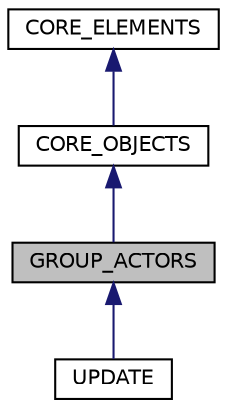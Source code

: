 digraph "GROUP_ACTORS"
{
  edge [fontname="Helvetica",fontsize="10",labelfontname="Helvetica",labelfontsize="10"];
  node [fontname="Helvetica",fontsize="10",shape=record];
  Node1 [label="GROUP_ACTORS",height=0.2,width=0.4,color="black", fillcolor="grey75", style="filled" fontcolor="black"];
  Node2 -> Node1 [dir="back",color="midnightblue",fontsize="10",style="solid"];
  Node2 [label="CORE_OBJECTS",height=0.2,width=0.4,color="black", fillcolor="white", style="filled",URL="$dd/de0/classCORE__OBJECTS.html"];
  Node3 -> Node2 [dir="back",color="midnightblue",fontsize="10",style="solid"];
  Node3 [label="CORE_ELEMENTS",height=0.2,width=0.4,color="black", fillcolor="white", style="filled",URL="$df/daf/classCORE__ELEMENTS.html"];
  Node1 -> Node4 [dir="back",color="midnightblue",fontsize="10",style="solid"];
  Node4 [label="UPDATE",height=0.2,width=0.4,color="black", fillcolor="white", style="filled",URL="$d6/da8/classUPDATE.html"];
}
